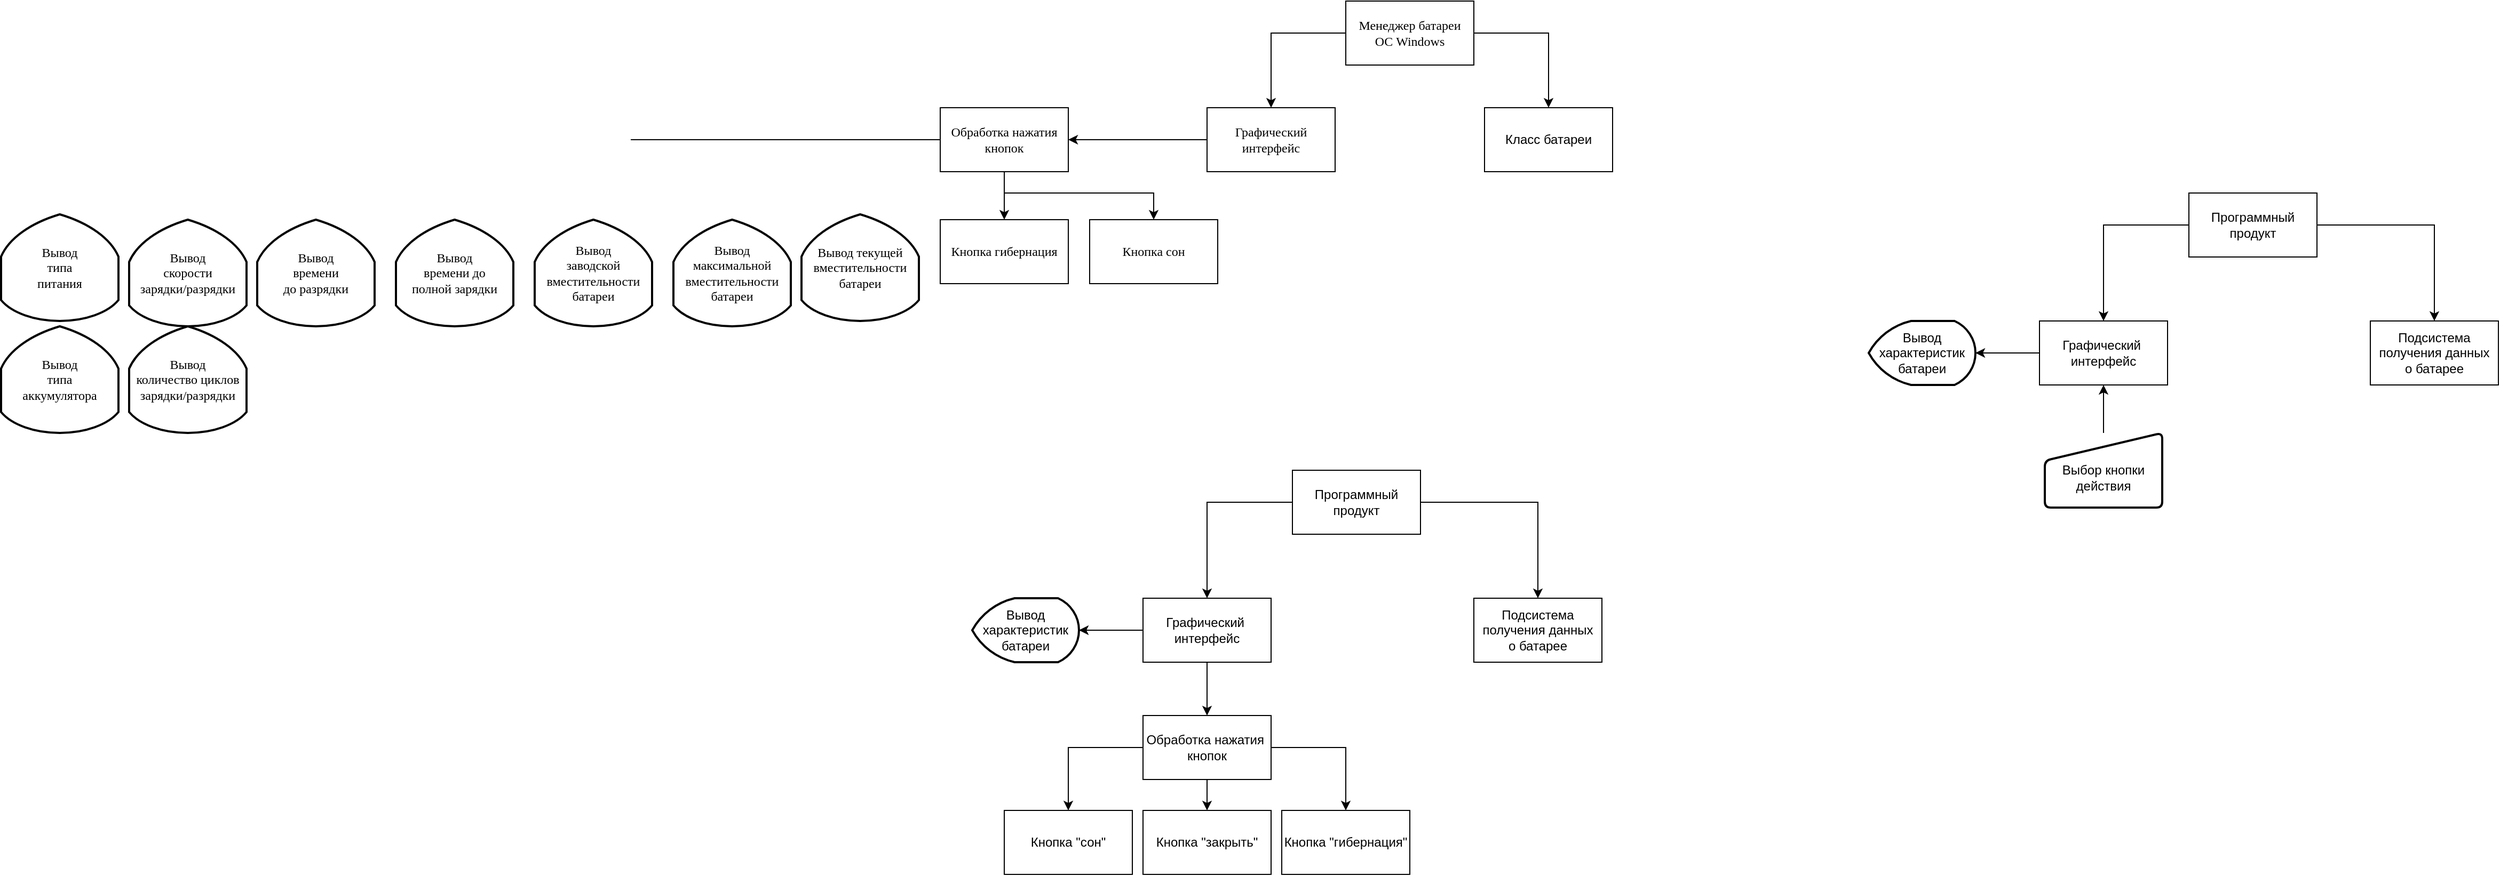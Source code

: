 <mxfile version="20.3.0" type="device"><diagram id="Mq1-m614V5JRxh_V2PHf" name="Страница 1"><mxGraphModel dx="2692" dy="649" grid="1" gridSize="10" guides="1" tooltips="1" connect="1" arrows="1" fold="1" page="1" pageScale="1" pageWidth="827" pageHeight="1169" math="0" shadow="0"><root><mxCell id="0"/><mxCell id="1" parent="0"/><mxCell id="AIBLnBTIoD9yZH80inzg-7" value="" style="edgeStyle=orthogonalEdgeStyle;rounded=0;orthogonalLoop=1;jettySize=auto;html=1;fontFamily=Times New Roman;" parent="1" source="AIBLnBTIoD9yZH80inzg-3" target="AIBLnBTIoD9yZH80inzg-6" edge="1"><mxGeometry relative="1" as="geometry"/></mxCell><mxCell id="AIBLnBTIoD9yZH80inzg-19" value="" style="edgeStyle=orthogonalEdgeStyle;rounded=0;orthogonalLoop=1;jettySize=auto;html=1;fontFamily=Times New Roman;" parent="1" source="AIBLnBTIoD9yZH80inzg-3" target="AIBLnBTIoD9yZH80inzg-18" edge="1"><mxGeometry relative="1" as="geometry"/></mxCell><mxCell id="AIBLnBTIoD9yZH80inzg-3" value="&lt;font face=&quot;Times New Roman&quot;&gt;Менеджер батареи&lt;br&gt;ОС Windows&lt;/font&gt;" style="rounded=0;whiteSpace=wrap;html=1;" parent="1" vertex="1"><mxGeometry x="390" y="350" width="120" height="60" as="geometry"/></mxCell><mxCell id="AIBLnBTIoD9yZH80inzg-20" value="" style="edgeStyle=orthogonalEdgeStyle;rounded=0;orthogonalLoop=1;jettySize=auto;html=1;fontFamily=Times New Roman;" parent="1" source="AIBLnBTIoD9yZH80inzg-6" target="AIBLnBTIoD9yZH80inzg-8" edge="1"><mxGeometry relative="1" as="geometry"/></mxCell><mxCell id="AIBLnBTIoD9yZH80inzg-6" value="&lt;font face=&quot;Times New Roman&quot;&gt;Графический интерфейс&lt;br&gt;&lt;/font&gt;" style="rounded=0;whiteSpace=wrap;html=1;" parent="1" vertex="1"><mxGeometry x="260" y="450" width="120" height="60" as="geometry"/></mxCell><mxCell id="AIBLnBTIoD9yZH80inzg-28" value="" style="edgeStyle=orthogonalEdgeStyle;rounded=0;orthogonalLoop=1;jettySize=auto;html=1;fontFamily=Times New Roman;" parent="1" source="AIBLnBTIoD9yZH80inzg-8" target="AIBLnBTIoD9yZH80inzg-24" edge="1"><mxGeometry relative="1" as="geometry"><Array as="points"><mxPoint x="70" y="530"/><mxPoint x="210" y="530"/></Array></mxGeometry></mxCell><mxCell id="AIBLnBTIoD9yZH80inzg-29" value="" style="edgeStyle=orthogonalEdgeStyle;rounded=0;orthogonalLoop=1;jettySize=auto;html=1;fontFamily=Times New Roman;" parent="1" source="AIBLnBTIoD9yZH80inzg-8" target="AIBLnBTIoD9yZH80inzg-25" edge="1"><mxGeometry relative="1" as="geometry"/></mxCell><mxCell id="AIBLnBTIoD9yZH80inzg-8" value="&lt;font face=&quot;Times New Roman&quot;&gt;Обработка нажатия кнопок&lt;br&gt;&lt;/font&gt;" style="rounded=0;whiteSpace=wrap;html=1;" parent="1" vertex="1"><mxGeometry x="10" y="450" width="120" height="60" as="geometry"/></mxCell><mxCell id="AIBLnBTIoD9yZH80inzg-18" value="Класс батареи" style="rounded=0;whiteSpace=wrap;html=1;" parent="1" vertex="1"><mxGeometry x="520" y="450" width="120" height="60" as="geometry"/></mxCell><mxCell id="AIBLnBTIoD9yZH80inzg-24" value="Кнопка сон" style="rounded=0;whiteSpace=wrap;html=1;fontFamily=Times New Roman;" parent="1" vertex="1"><mxGeometry x="150" y="555" width="120" height="60" as="geometry"/></mxCell><mxCell id="AIBLnBTIoD9yZH80inzg-25" value="Кнопка гибернация" style="rounded=0;whiteSpace=wrap;html=1;fontFamily=Times New Roman;" parent="1" vertex="1"><mxGeometry x="10" y="555" width="120" height="60" as="geometry"/></mxCell><mxCell id="AIBLnBTIoD9yZH80inzg-30" value="" style="endArrow=none;html=1;rounded=0;fontFamily=Times New Roman;entryX=0;entryY=0.5;entryDx=0;entryDy=0;" parent="1" target="AIBLnBTIoD9yZH80inzg-8" edge="1"><mxGeometry width="50" height="50" relative="1" as="geometry"><mxPoint x="-280" y="480" as="sourcePoint"/><mxPoint x="50" y="530" as="targetPoint"/></mxGeometry></mxCell><mxCell id="AIBLnBTIoD9yZH80inzg-31" value="Вывод текущей&lt;br&gt;вместительности батареи" style="strokeWidth=2;html=1;shape=mxgraph.flowchart.display;whiteSpace=wrap;fontFamily=Times New Roman;direction=south;" parent="1" vertex="1"><mxGeometry x="-120" y="550" width="110" height="100" as="geometry"/></mxCell><mxCell id="AIBLnBTIoD9yZH80inzg-32" value="Вывод&lt;br&gt;максимальной вместительности&lt;br&gt;батареи" style="strokeWidth=2;html=1;shape=mxgraph.flowchart.display;whiteSpace=wrap;fontFamily=Times New Roman;direction=south;" parent="1" vertex="1"><mxGeometry x="-240" y="555" width="110" height="100" as="geometry"/></mxCell><mxCell id="AIBLnBTIoD9yZH80inzg-33" value="Вывод&lt;br&gt;заводской вместительности&lt;br&gt;батареи" style="strokeWidth=2;html=1;shape=mxgraph.flowchart.display;whiteSpace=wrap;fontFamily=Times New Roman;direction=south;" parent="1" vertex="1"><mxGeometry x="-370" y="555" width="110" height="100" as="geometry"/></mxCell><mxCell id="AIBLnBTIoD9yZH80inzg-34" value="Вывод&lt;br&gt;времени до &lt;br&gt;полной зарядки" style="strokeWidth=2;html=1;shape=mxgraph.flowchart.display;whiteSpace=wrap;fontFamily=Times New Roman;direction=south;" parent="1" vertex="1"><mxGeometry x="-500" y="555" width="110" height="100" as="geometry"/></mxCell><mxCell id="AIBLnBTIoD9yZH80inzg-35" value="Вывод&lt;br&gt;времени &lt;br&gt;до разрядки" style="strokeWidth=2;html=1;shape=mxgraph.flowchart.display;whiteSpace=wrap;fontFamily=Times New Roman;direction=south;" parent="1" vertex="1"><mxGeometry x="-630" y="555" width="110" height="100" as="geometry"/></mxCell><mxCell id="AIBLnBTIoD9yZH80inzg-36" value="Вывод&lt;br&gt;скорости &lt;br&gt;зарядки/разрядки" style="strokeWidth=2;html=1;shape=mxgraph.flowchart.display;whiteSpace=wrap;fontFamily=Times New Roman;direction=south;" parent="1" vertex="1"><mxGeometry x="-750" y="555" width="110" height="100" as="geometry"/></mxCell><mxCell id="AIBLnBTIoD9yZH80inzg-37" value="Вывод&lt;br&gt;типа &lt;br&gt;питания" style="strokeWidth=2;html=1;shape=mxgraph.flowchart.display;whiteSpace=wrap;fontFamily=Times New Roman;direction=south;" parent="1" vertex="1"><mxGeometry x="-870" y="550" width="110" height="100" as="geometry"/></mxCell><mxCell id="AIBLnBTIoD9yZH80inzg-38" value="Вывод&lt;br&gt;типа &lt;br&gt;аккумулятора" style="strokeWidth=2;html=1;shape=mxgraph.flowchart.display;whiteSpace=wrap;fontFamily=Times New Roman;direction=south;" parent="1" vertex="1"><mxGeometry x="-870" y="655" width="110" height="100" as="geometry"/></mxCell><mxCell id="AIBLnBTIoD9yZH80inzg-39" value="Вывод&lt;br&gt;количество циклов&lt;br&gt;зарядки/разрядки" style="strokeWidth=2;html=1;shape=mxgraph.flowchart.display;whiteSpace=wrap;fontFamily=Times New Roman;direction=south;" parent="1" vertex="1"><mxGeometry x="-750" y="655" width="110" height="100" as="geometry"/></mxCell><mxCell id="K-SH7Mqx80iQTHiCiBAh-3" value="" style="edgeStyle=orthogonalEdgeStyle;rounded=0;orthogonalLoop=1;jettySize=auto;html=1;" parent="1" source="K-SH7Mqx80iQTHiCiBAh-1" target="K-SH7Mqx80iQTHiCiBAh-2" edge="1"><mxGeometry relative="1" as="geometry"/></mxCell><mxCell id="K-SH7Mqx80iQTHiCiBAh-5" value="" style="edgeStyle=orthogonalEdgeStyle;rounded=0;orthogonalLoop=1;jettySize=auto;html=1;" parent="1" source="K-SH7Mqx80iQTHiCiBAh-1" target="K-SH7Mqx80iQTHiCiBAh-4" edge="1"><mxGeometry relative="1" as="geometry"/></mxCell><mxCell id="K-SH7Mqx80iQTHiCiBAh-1" value="Программный&lt;br&gt;продукт" style="rounded=0;whiteSpace=wrap;html=1;" parent="1" vertex="1"><mxGeometry x="340" y="790" width="120" height="60" as="geometry"/></mxCell><mxCell id="K-SH7Mqx80iQTHiCiBAh-2" value="Подсистема получения данных&lt;br&gt;о батарее" style="whiteSpace=wrap;html=1;rounded=0;" parent="1" vertex="1"><mxGeometry x="510" y="910" width="120" height="60" as="geometry"/></mxCell><mxCell id="K-SH7Mqx80iQTHiCiBAh-7" value="" style="edgeStyle=orthogonalEdgeStyle;rounded=0;orthogonalLoop=1;jettySize=auto;html=1;" parent="1" source="K-SH7Mqx80iQTHiCiBAh-4" target="K-SH7Mqx80iQTHiCiBAh-6" edge="1"><mxGeometry relative="1" as="geometry"/></mxCell><mxCell id="K-SH7Mqx80iQTHiCiBAh-9" value="" style="edgeStyle=orthogonalEdgeStyle;rounded=0;orthogonalLoop=1;jettySize=auto;html=1;" parent="1" source="K-SH7Mqx80iQTHiCiBAh-4" target="K-SH7Mqx80iQTHiCiBAh-8" edge="1"><mxGeometry relative="1" as="geometry"/></mxCell><mxCell id="K-SH7Mqx80iQTHiCiBAh-4" value="Графический&amp;nbsp;&lt;br&gt;интерфейс" style="whiteSpace=wrap;html=1;rounded=0;" parent="1" vertex="1"><mxGeometry x="200" y="910" width="120" height="60" as="geometry"/></mxCell><mxCell id="K-SH7Mqx80iQTHiCiBAh-6" value="Вывод характеристик&lt;br&gt;батареи" style="strokeWidth=2;html=1;shape=mxgraph.flowchart.display;whiteSpace=wrap;" parent="1" vertex="1"><mxGeometry x="40" y="910" width="100" height="60" as="geometry"/></mxCell><mxCell id="K-SH7Mqx80iQTHiCiBAh-11" value="" style="edgeStyle=orthogonalEdgeStyle;rounded=0;orthogonalLoop=1;jettySize=auto;html=1;" parent="1" source="K-SH7Mqx80iQTHiCiBAh-8" target="K-SH7Mqx80iQTHiCiBAh-10" edge="1"><mxGeometry relative="1" as="geometry"/></mxCell><mxCell id="K-SH7Mqx80iQTHiCiBAh-13" value="" style="edgeStyle=orthogonalEdgeStyle;rounded=0;orthogonalLoop=1;jettySize=auto;html=1;" parent="1" source="K-SH7Mqx80iQTHiCiBAh-8" target="K-SH7Mqx80iQTHiCiBAh-12" edge="1"><mxGeometry relative="1" as="geometry"/></mxCell><mxCell id="WD-NR9IQqWWE39ERobMV-3" value="" style="edgeStyle=orthogonalEdgeStyle;rounded=0;orthogonalLoop=1;jettySize=auto;html=1;" parent="1" source="K-SH7Mqx80iQTHiCiBAh-8" target="WD-NR9IQqWWE39ERobMV-2" edge="1"><mxGeometry relative="1" as="geometry"/></mxCell><mxCell id="K-SH7Mqx80iQTHiCiBAh-8" value="Обработка нажатия&amp;nbsp;&lt;br&gt;кнопок" style="whiteSpace=wrap;html=1;rounded=0;" parent="1" vertex="1"><mxGeometry x="200" y="1020" width="120" height="60" as="geometry"/></mxCell><mxCell id="K-SH7Mqx80iQTHiCiBAh-10" value="Кнопка &quot;гибернация&quot;" style="whiteSpace=wrap;html=1;rounded=0;" parent="1" vertex="1"><mxGeometry x="330" y="1109" width="120" height="60" as="geometry"/></mxCell><mxCell id="K-SH7Mqx80iQTHiCiBAh-12" value="Кнопка &quot;сон&quot;" style="whiteSpace=wrap;html=1;rounded=0;" parent="1" vertex="1"><mxGeometry x="70" y="1109" width="120" height="60" as="geometry"/></mxCell><mxCell id="WD-NR9IQqWWE39ERobMV-2" value="Кнопка &quot;закрыть&quot;" style="whiteSpace=wrap;html=1;rounded=0;" parent="1" vertex="1"><mxGeometry x="200" y="1109" width="120" height="60" as="geometry"/></mxCell><mxCell id="WD-NR9IQqWWE39ERobMV-4" value="" style="edgeStyle=orthogonalEdgeStyle;rounded=0;orthogonalLoop=1;jettySize=auto;html=1;" parent="1" source="WD-NR9IQqWWE39ERobMV-6" target="WD-NR9IQqWWE39ERobMV-7" edge="1"><mxGeometry relative="1" as="geometry"/></mxCell><mxCell id="WD-NR9IQqWWE39ERobMV-5" value="" style="edgeStyle=orthogonalEdgeStyle;rounded=0;orthogonalLoop=1;jettySize=auto;html=1;" parent="1" source="WD-NR9IQqWWE39ERobMV-6" target="WD-NR9IQqWWE39ERobMV-10" edge="1"><mxGeometry relative="1" as="geometry"/></mxCell><mxCell id="WD-NR9IQqWWE39ERobMV-6" value="Программный&lt;br&gt;продукт" style="rounded=0;whiteSpace=wrap;html=1;" parent="1" vertex="1"><mxGeometry x="1180" y="530" width="120" height="60" as="geometry"/></mxCell><mxCell id="WD-NR9IQqWWE39ERobMV-7" value="Подсистема получения данных&lt;br&gt;о батарее" style="whiteSpace=wrap;html=1;rounded=0;" parent="1" vertex="1"><mxGeometry x="1350" y="650" width="120" height="60" as="geometry"/></mxCell><mxCell id="WD-NR9IQqWWE39ERobMV-8" value="" style="edgeStyle=orthogonalEdgeStyle;rounded=0;orthogonalLoop=1;jettySize=auto;html=1;" parent="1" source="WD-NR9IQqWWE39ERobMV-10" target="WD-NR9IQqWWE39ERobMV-11" edge="1"><mxGeometry relative="1" as="geometry"/></mxCell><mxCell id="WD-NR9IQqWWE39ERobMV-10" value="Графический&amp;nbsp;&lt;br&gt;интерфейс" style="whiteSpace=wrap;html=1;rounded=0;" parent="1" vertex="1"><mxGeometry x="1040" y="650" width="120" height="60" as="geometry"/></mxCell><mxCell id="WD-NR9IQqWWE39ERobMV-11" value="Вывод характеристик&lt;br&gt;батареи" style="strokeWidth=2;html=1;shape=mxgraph.flowchart.display;whiteSpace=wrap;" parent="1" vertex="1"><mxGeometry x="880" y="650" width="100" height="60" as="geometry"/></mxCell><mxCell id="WD-NR9IQqWWE39ERobMV-20" value="" style="edgeStyle=orthogonalEdgeStyle;rounded=0;orthogonalLoop=1;jettySize=auto;html=1;" parent="1" source="WD-NR9IQqWWE39ERobMV-19" target="WD-NR9IQqWWE39ERobMV-10" edge="1"><mxGeometry relative="1" as="geometry"/></mxCell><mxCell id="WD-NR9IQqWWE39ERobMV-19" value="&lt;br&gt;Выбор кнопки&lt;br&gt;действия" style="html=1;strokeWidth=2;shape=manualInput;whiteSpace=wrap;rounded=1;size=26;arcSize=11;" parent="1" vertex="1"><mxGeometry x="1045" y="755" width="110" height="70" as="geometry"/></mxCell></root></mxGraphModel></diagram></mxfile>